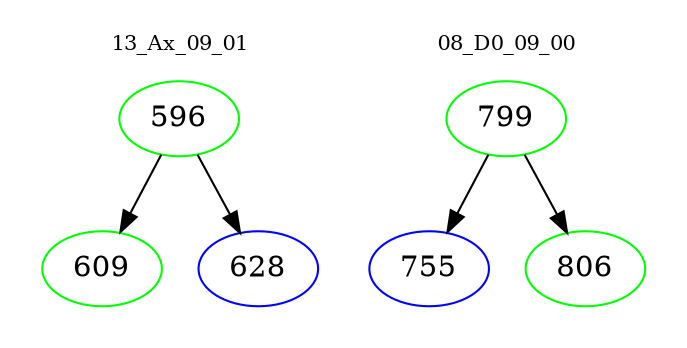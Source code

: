 digraph{
subgraph cluster_0 {
color = white
label = "13_Ax_09_01";
fontsize=10;
T0_596 [label="596", color="green"]
T0_596 -> T0_609 [color="black"]
T0_609 [label="609", color="green"]
T0_596 -> T0_628 [color="black"]
T0_628 [label="628", color="blue"]
}
subgraph cluster_1 {
color = white
label = "08_D0_09_00";
fontsize=10;
T1_799 [label="799", color="green"]
T1_799 -> T1_755 [color="black"]
T1_755 [label="755", color="blue"]
T1_799 -> T1_806 [color="black"]
T1_806 [label="806", color="green"]
}
}
